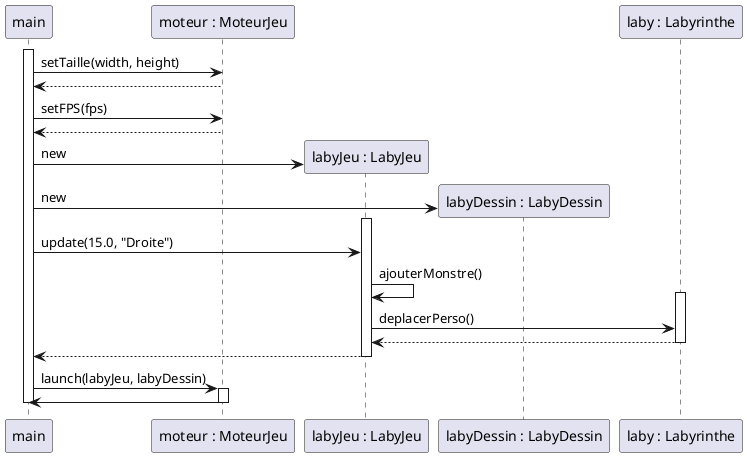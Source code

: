 @startuml
participant "main" as main
participant "moteur : MoteurJeu" as moteur
participant "labyJeu : LabyJeu" as labyJeu
participant "labyDessin : LabyDessin" as labyDessin
participant "laby : Labyrinthe" as laby


activate main
    main -> moteur : setTaille(width, height)
    moteur --> main
    main -> moteur : setFPS(fps)
    moteur --> main
    create labyJeu
    main -> labyJeu : new
    create labyDessin
    main -> labyDessin : new

    activate labyJeu
        main -> labyJeu : update(15.0, "Droite")
        labyJeu -> labyJeu : ajouterMonstre()
        activate laby
            labyJeu -> laby : deplacerPerso()
            laby --> labyJeu
        deactivate laby

    labyJeu --> main
    deactivate labyJeu

    main -> moteur : launch(labyJeu, labyDessin)
    activate moteur
    moteur -> main
    deactivate moteur

deactivate main

@enduml